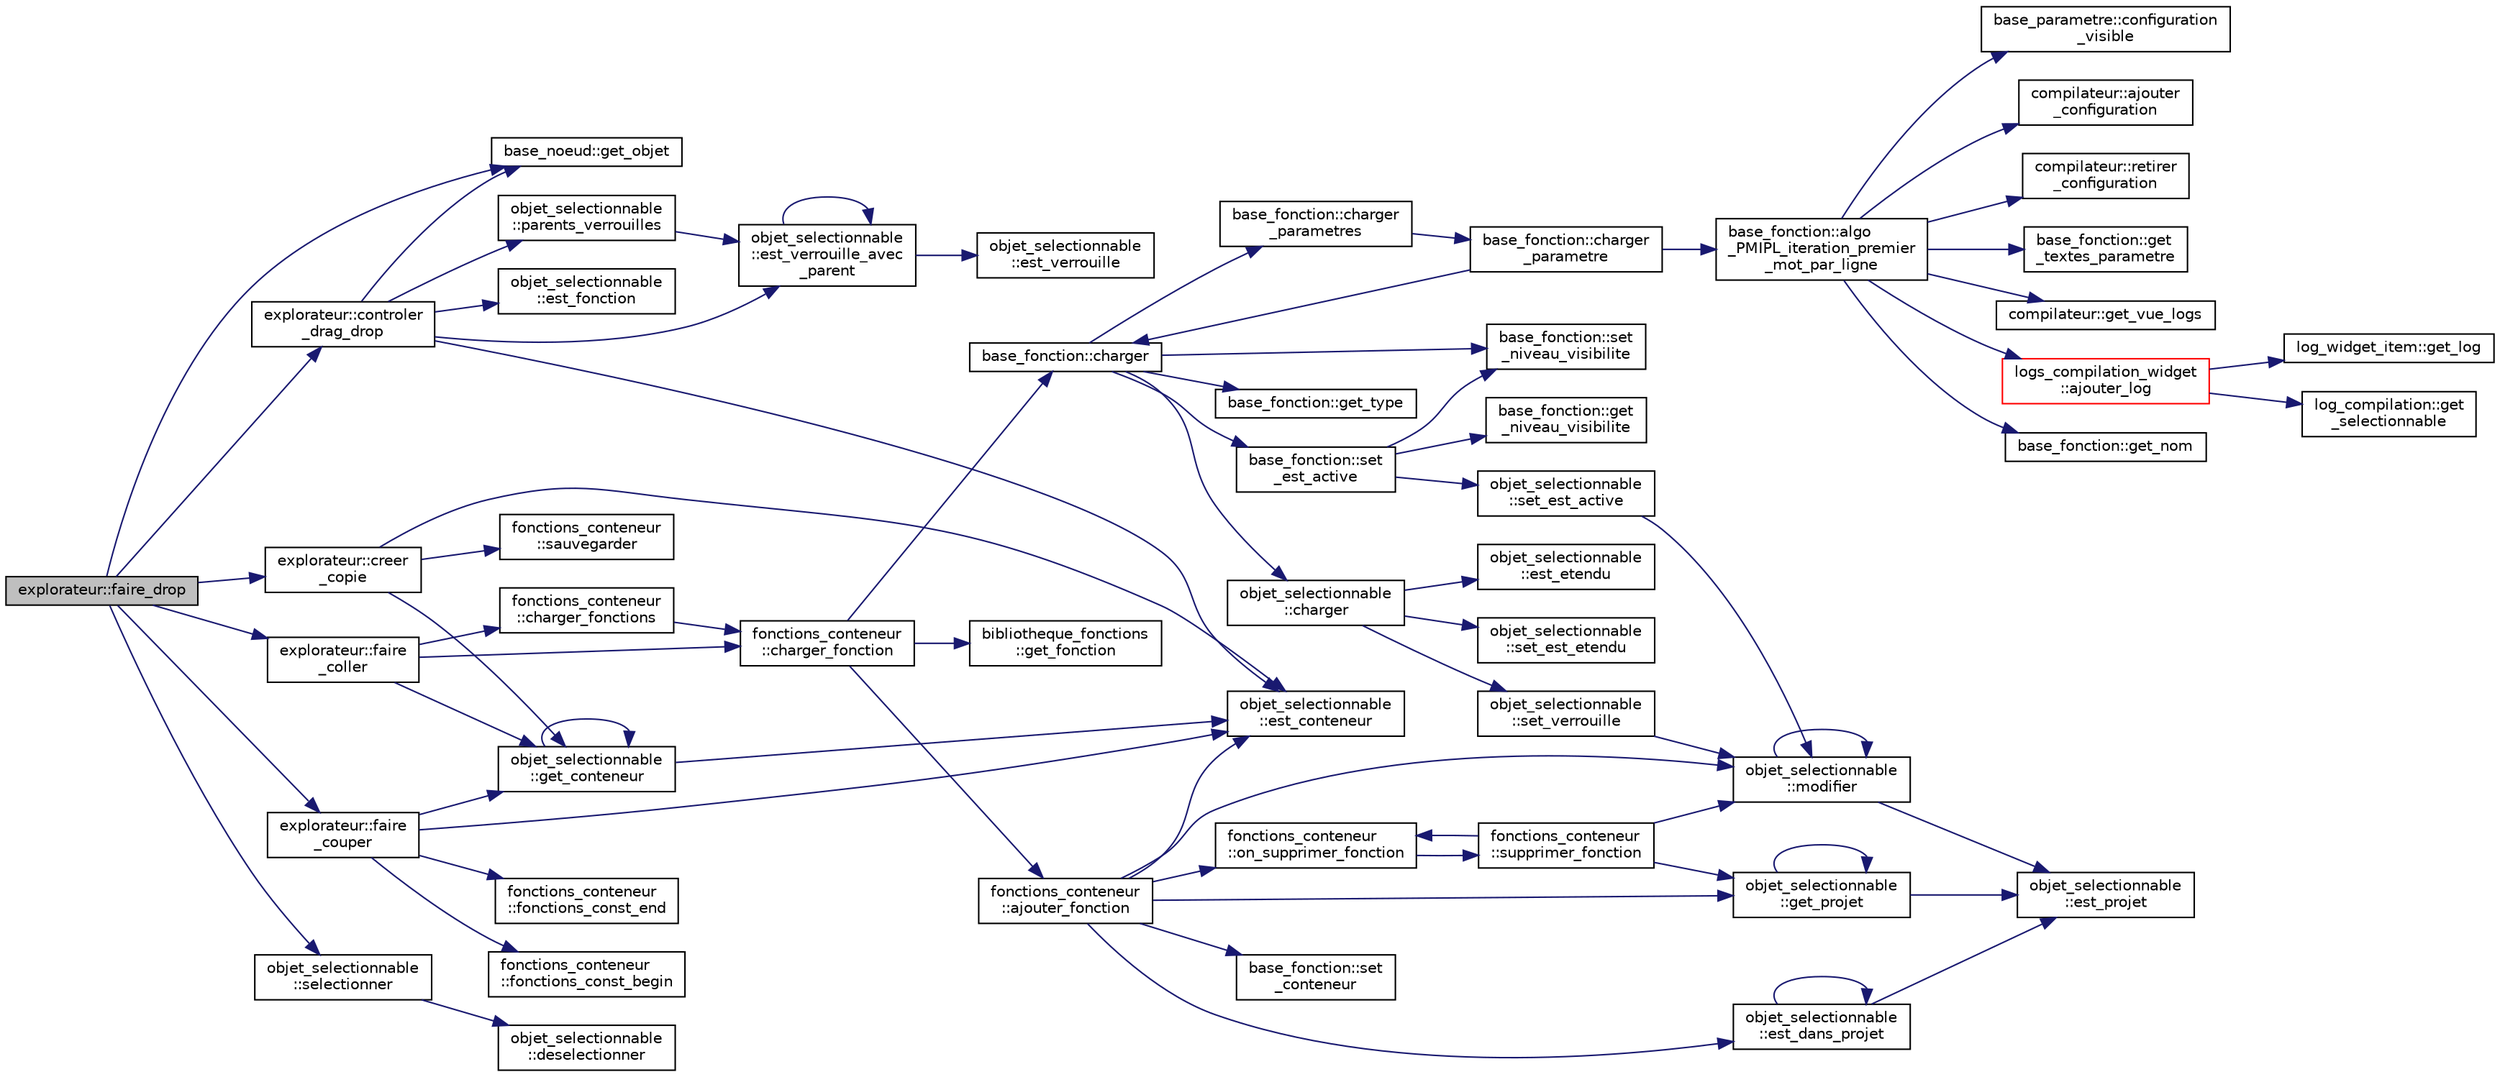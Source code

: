 digraph "explorateur::faire_drop"
{
  edge [fontname="Helvetica",fontsize="10",labelfontname="Helvetica",labelfontsize="10"];
  node [fontname="Helvetica",fontsize="10",shape=record];
  rankdir="LR";
  Node699 [label="explorateur::faire_drop",height=0.2,width=0.4,color="black", fillcolor="grey75", style="filled", fontcolor="black"];
  Node699 -> Node700 [color="midnightblue",fontsize="10",style="solid",fontname="Helvetica"];
  Node700 [label="explorateur::controler\l_drag_drop",height=0.2,width=0.4,color="black", fillcolor="white", style="filled",URL="$classexplorateur.html#ab0c249763cc9518debbbe1b3fd91085c"];
  Node700 -> Node701 [color="midnightblue",fontsize="10",style="solid",fontname="Helvetica"];
  Node701 [label="base_noeud::get_objet",height=0.2,width=0.4,color="black", fillcolor="white", style="filled",URL="$classbase__noeud.html#a762c999077b247ebf1d8c6dd83313ffd"];
  Node700 -> Node702 [color="midnightblue",fontsize="10",style="solid",fontname="Helvetica"];
  Node702 [label="objet_selectionnable\l::est_verrouille_avec\l_parent",height=0.2,width=0.4,color="black", fillcolor="white", style="filled",URL="$classobjet__selectionnable.html#a001c4584a6430689f478544ec560fb7e"];
  Node702 -> Node703 [color="midnightblue",fontsize="10",style="solid",fontname="Helvetica"];
  Node703 [label="objet_selectionnable\l::est_verrouille",height=0.2,width=0.4,color="black", fillcolor="white", style="filled",URL="$classobjet__selectionnable.html#ae9c29950b9e5b582338ac659ecc3e3d6"];
  Node702 -> Node702 [color="midnightblue",fontsize="10",style="solid",fontname="Helvetica"];
  Node700 -> Node704 [color="midnightblue",fontsize="10",style="solid",fontname="Helvetica"];
  Node704 [label="objet_selectionnable\l::est_conteneur",height=0.2,width=0.4,color="black", fillcolor="white", style="filled",URL="$classobjet__selectionnable.html#a2c6b5b342b5f3a9f48893f793f935e0f"];
  Node700 -> Node705 [color="midnightblue",fontsize="10",style="solid",fontname="Helvetica"];
  Node705 [label="objet_selectionnable\l::est_fonction",height=0.2,width=0.4,color="black", fillcolor="white", style="filled",URL="$classobjet__selectionnable.html#a8a235fc5211fbec0347ebe2342e99fa5"];
  Node700 -> Node706 [color="midnightblue",fontsize="10",style="solid",fontname="Helvetica"];
  Node706 [label="objet_selectionnable\l::parents_verrouilles",height=0.2,width=0.4,color="black", fillcolor="white", style="filled",URL="$classobjet__selectionnable.html#ad9357af8b3471529814165378c6ce13d"];
  Node706 -> Node702 [color="midnightblue",fontsize="10",style="solid",fontname="Helvetica"];
  Node699 -> Node707 [color="midnightblue",fontsize="10",style="solid",fontname="Helvetica"];
  Node707 [label="explorateur::creer\l_copie",height=0.2,width=0.4,color="black", fillcolor="white", style="filled",URL="$classexplorateur.html#a3826d13d8738c168bc558eb31da80c27"];
  Node707 -> Node704 [color="midnightblue",fontsize="10",style="solid",fontname="Helvetica"];
  Node707 -> Node708 [color="midnightblue",fontsize="10",style="solid",fontname="Helvetica"];
  Node708 [label="objet_selectionnable\l::get_conteneur",height=0.2,width=0.4,color="black", fillcolor="white", style="filled",URL="$classobjet__selectionnable.html#ab809d020155b7fec48ff3adbe15c9b65"];
  Node708 -> Node704 [color="midnightblue",fontsize="10",style="solid",fontname="Helvetica"];
  Node708 -> Node708 [color="midnightblue",fontsize="10",style="solid",fontname="Helvetica"];
  Node707 -> Node709 [color="midnightblue",fontsize="10",style="solid",fontname="Helvetica"];
  Node709 [label="fonctions_conteneur\l::sauvegarder",height=0.2,width=0.4,color="black", fillcolor="white", style="filled",URL="$classfonctions__conteneur.html#a45ec80993babd844410c429794357871"];
  Node699 -> Node701 [color="midnightblue",fontsize="10",style="solid",fontname="Helvetica"];
  Node699 -> Node710 [color="midnightblue",fontsize="10",style="solid",fontname="Helvetica"];
  Node710 [label="explorateur::faire\l_couper",height=0.2,width=0.4,color="black", fillcolor="white", style="filled",URL="$classexplorateur.html#a3ed6f16c0e32b2eb1750e59feacb52b0"];
  Node710 -> Node704 [color="midnightblue",fontsize="10",style="solid",fontname="Helvetica"];
  Node710 -> Node708 [color="midnightblue",fontsize="10",style="solid",fontname="Helvetica"];
  Node710 -> Node711 [color="midnightblue",fontsize="10",style="solid",fontname="Helvetica"];
  Node711 [label="fonctions_conteneur\l::fonctions_const_begin",height=0.2,width=0.4,color="black", fillcolor="white", style="filled",URL="$classfonctions__conteneur.html#a644a9b41a4edf55ab2c26d18453406a4"];
  Node710 -> Node712 [color="midnightblue",fontsize="10",style="solid",fontname="Helvetica"];
  Node712 [label="fonctions_conteneur\l::fonctions_const_end",height=0.2,width=0.4,color="black", fillcolor="white", style="filled",URL="$classfonctions__conteneur.html#a16bb282bc668c02c0cf9a37864f99b44"];
  Node699 -> Node713 [color="midnightblue",fontsize="10",style="solid",fontname="Helvetica"];
  Node713 [label="objet_selectionnable\l::selectionner",height=0.2,width=0.4,color="black", fillcolor="white", style="filled",URL="$classobjet__selectionnable.html#a645da22be6e3f8747086da238e788fb9"];
  Node713 -> Node714 [color="midnightblue",fontsize="10",style="solid",fontname="Helvetica"];
  Node714 [label="objet_selectionnable\l::deselectionner",height=0.2,width=0.4,color="black", fillcolor="white", style="filled",URL="$classobjet__selectionnable.html#a555085da89b30b07349064bb54a26138"];
  Node699 -> Node715 [color="midnightblue",fontsize="10",style="solid",fontname="Helvetica"];
  Node715 [label="explorateur::faire\l_coller",height=0.2,width=0.4,color="black", fillcolor="white", style="filled",URL="$classexplorateur.html#aacc4e1d3c87901d284230bdd1bbb4c26"];
  Node715 -> Node708 [color="midnightblue",fontsize="10",style="solid",fontname="Helvetica"];
  Node715 -> Node716 [color="midnightblue",fontsize="10",style="solid",fontname="Helvetica"];
  Node716 [label="fonctions_conteneur\l::charger_fonctions",height=0.2,width=0.4,color="black", fillcolor="white", style="filled",URL="$classfonctions__conteneur.html#aeb43e1fd3929d565f33b34db7ce8c583"];
  Node716 -> Node717 [color="midnightblue",fontsize="10",style="solid",fontname="Helvetica"];
  Node717 [label="fonctions_conteneur\l::charger_fonction",height=0.2,width=0.4,color="black", fillcolor="white", style="filled",URL="$classfonctions__conteneur.html#a2e241972228c75c5550287bd0fa6501e"];
  Node717 -> Node718 [color="midnightblue",fontsize="10",style="solid",fontname="Helvetica"];
  Node718 [label="bibliotheque_fonctions\l::get_fonction",height=0.2,width=0.4,color="black", fillcolor="white", style="filled",URL="$classbibliotheque__fonctions.html#a97e2db5603fe4267df7ace47f110b6e0"];
  Node717 -> Node719 [color="midnightblue",fontsize="10",style="solid",fontname="Helvetica"];
  Node719 [label="base_fonction::charger",height=0.2,width=0.4,color="black", fillcolor="white", style="filled",URL="$classbase__fonction.html#a693965131515a05876dd55562cba2757"];
  Node719 -> Node720 [color="midnightblue",fontsize="10",style="solid",fontname="Helvetica"];
  Node720 [label="base_fonction::set\l_niveau_visibilite",height=0.2,width=0.4,color="black", fillcolor="white", style="filled",URL="$classbase__fonction.html#aac434731c9e5d95398d3baae6c74d447"];
  Node719 -> Node721 [color="midnightblue",fontsize="10",style="solid",fontname="Helvetica"];
  Node721 [label="base_fonction::set\l_est_active",height=0.2,width=0.4,color="black", fillcolor="white", style="filled",URL="$classbase__fonction.html#a58252a04c7afea216c29d13132b0d6a2"];
  Node721 -> Node722 [color="midnightblue",fontsize="10",style="solid",fontname="Helvetica"];
  Node722 [label="base_fonction::get\l_niveau_visibilite",height=0.2,width=0.4,color="black", fillcolor="white", style="filled",URL="$classbase__fonction.html#aad1c92b3ed0b589ba58323132ab4aae7"];
  Node721 -> Node720 [color="midnightblue",fontsize="10",style="solid",fontname="Helvetica"];
  Node721 -> Node723 [color="midnightblue",fontsize="10",style="solid",fontname="Helvetica"];
  Node723 [label="objet_selectionnable\l::set_est_active",height=0.2,width=0.4,color="black", fillcolor="white", style="filled",URL="$classobjet__selectionnable.html#acb1bf63e061079a402c929ce346b0b22"];
  Node723 -> Node724 [color="midnightblue",fontsize="10",style="solid",fontname="Helvetica"];
  Node724 [label="objet_selectionnable\l::modifier",height=0.2,width=0.4,color="black", fillcolor="white", style="filled",URL="$classobjet__selectionnable.html#a9f76b8e89231a79c3fc840af874bd868"];
  Node724 -> Node725 [color="midnightblue",fontsize="10",style="solid",fontname="Helvetica"];
  Node725 [label="objet_selectionnable\l::est_projet",height=0.2,width=0.4,color="black", fillcolor="white", style="filled",URL="$classobjet__selectionnable.html#a49ea1a29523e46f099896477a2b43eaa"];
  Node724 -> Node724 [color="midnightblue",fontsize="10",style="solid",fontname="Helvetica"];
  Node719 -> Node726 [color="midnightblue",fontsize="10",style="solid",fontname="Helvetica"];
  Node726 [label="base_fonction::get_type",height=0.2,width=0.4,color="black", fillcolor="white", style="filled",URL="$classbase__fonction.html#a8ed620b54f5ef377c2593952eafd6ad9",tooltip="Retourne le type de la fonction. "];
  Node719 -> Node727 [color="midnightblue",fontsize="10",style="solid",fontname="Helvetica"];
  Node727 [label="objet_selectionnable\l::charger",height=0.2,width=0.4,color="black", fillcolor="white", style="filled",URL="$classobjet__selectionnable.html#a8f3ce3c0cf4e85da9115b7517f9e0e2d"];
  Node727 -> Node728 [color="midnightblue",fontsize="10",style="solid",fontname="Helvetica"];
  Node728 [label="objet_selectionnable\l::est_etendu",height=0.2,width=0.4,color="black", fillcolor="white", style="filled",URL="$classobjet__selectionnable.html#af1e714963d861a9895ff590531396707"];
  Node727 -> Node729 [color="midnightblue",fontsize="10",style="solid",fontname="Helvetica"];
  Node729 [label="objet_selectionnable\l::set_est_etendu",height=0.2,width=0.4,color="black", fillcolor="white", style="filled",URL="$classobjet__selectionnable.html#aafef1c588ce9d5f7956c321799986b9b"];
  Node727 -> Node730 [color="midnightblue",fontsize="10",style="solid",fontname="Helvetica"];
  Node730 [label="objet_selectionnable\l::set_verrouille",height=0.2,width=0.4,color="black", fillcolor="white", style="filled",URL="$classobjet__selectionnable.html#a5d39343f43293805a0b60e8520687d87"];
  Node730 -> Node724 [color="midnightblue",fontsize="10",style="solid",fontname="Helvetica"];
  Node719 -> Node731 [color="midnightblue",fontsize="10",style="solid",fontname="Helvetica"];
  Node731 [label="base_fonction::charger\l_parametres",height=0.2,width=0.4,color="black", fillcolor="white", style="filled",URL="$classbase__fonction.html#a96c37e73c9822d7e9b483ce5fa37bd16"];
  Node731 -> Node732 [color="midnightblue",fontsize="10",style="solid",fontname="Helvetica"];
  Node732 [label="base_fonction::charger\l_parametre",height=0.2,width=0.4,color="black", fillcolor="white", style="filled",URL="$classbase__fonction.html#a46971e37a472f45a8031be6e8aec15f2"];
  Node732 -> Node719 [color="midnightblue",fontsize="10",style="solid",fontname="Helvetica"];
  Node732 -> Node733 [color="midnightblue",fontsize="10",style="solid",fontname="Helvetica"];
  Node733 [label="base_fonction::algo\l_PMIPL_iteration_premier\l_mot_par_ligne",height=0.2,width=0.4,color="black", fillcolor="white", style="filled",URL="$classbase__fonction.html#acd1952a5fbdbf240c596a53591948260",tooltip="Algorithme d&#39;exécution selon un parametre donné dans le cas : premier mot, itération de chaque ligne..."];
  Node733 -> Node734 [color="midnightblue",fontsize="10",style="solid",fontname="Helvetica"];
  Node734 [label="base_fonction::get\l_textes_parametre",height=0.2,width=0.4,color="black", fillcolor="white", style="filled",URL="$classbase__fonction.html#ab3e88cf042d00d3aaa21e6cdbe8dcadd"];
  Node733 -> Node735 [color="midnightblue",fontsize="10",style="solid",fontname="Helvetica"];
  Node735 [label="compilateur::get_vue_logs",height=0.2,width=0.4,color="black", fillcolor="white", style="filled",URL="$classcompilateur.html#a082b5dae21b0b539a159e180164a5f7c",tooltip="Accesseur du widget de la vue des logs. "];
  Node733 -> Node736 [color="midnightblue",fontsize="10",style="solid",fontname="Helvetica"];
  Node736 [label="logs_compilation_widget\l::ajouter_log",height=0.2,width=0.4,color="red", fillcolor="white", style="filled",URL="$classlogs__compilation__widget.html#a51fcc25d77ca9beafc2721d9c84f07a7"];
  Node736 -> Node737 [color="midnightblue",fontsize="10",style="solid",fontname="Helvetica"];
  Node737 [label="log_widget_item::get_log",height=0.2,width=0.4,color="black", fillcolor="white", style="filled",URL="$classlog__widget__item.html#a50885aa7f8b31392370fe1dafe982a62"];
  Node736 -> Node738 [color="midnightblue",fontsize="10",style="solid",fontname="Helvetica"];
  Node738 [label="log_compilation::get\l_selectionnable",height=0.2,width=0.4,color="black", fillcolor="white", style="filled",URL="$classlog__compilation.html#a33648aa43d6eac93335fbf032c581f67",tooltip="Accesseur de l&#39;objet associé. "];
  Node733 -> Node740 [color="midnightblue",fontsize="10",style="solid",fontname="Helvetica"];
  Node740 [label="base_fonction::get_nom",height=0.2,width=0.4,color="black", fillcolor="white", style="filled",URL="$classbase__fonction.html#aa184addbc0e71b3fd255b2f0b9e7c99e",tooltip="Retourne le nom de la fonction. "];
  Node733 -> Node741 [color="midnightblue",fontsize="10",style="solid",fontname="Helvetica"];
  Node741 [label="base_parametre::configuration\l_visible",height=0.2,width=0.4,color="black", fillcolor="white", style="filled",URL="$classbase__parametre.html#a76d6b70f40b18a33f0b0a56e85782a8d"];
  Node733 -> Node742 [color="midnightblue",fontsize="10",style="solid",fontname="Helvetica"];
  Node742 [label="compilateur::ajouter\l_configuration",height=0.2,width=0.4,color="black", fillcolor="white", style="filled",URL="$classcompilateur.html#accedd70b3a5d0cec2ce83fee43a7f160",tooltip="Ajoute une configuration à un couple (fonction, parametre). "];
  Node733 -> Node743 [color="midnightblue",fontsize="10",style="solid",fontname="Helvetica"];
  Node743 [label="compilateur::retirer\l_configuration",height=0.2,width=0.4,color="black", fillcolor="white", style="filled",URL="$classcompilateur.html#a3a044cc8ed2205d842ed8adadf090179",tooltip="Efface la configuration d&#39;un couple (fonction/parametre). "];
  Node717 -> Node744 [color="midnightblue",fontsize="10",style="solid",fontname="Helvetica"];
  Node744 [label="fonctions_conteneur\l::ajouter_fonction",height=0.2,width=0.4,color="black", fillcolor="white", style="filled",URL="$classfonctions__conteneur.html#a5498a158c4d4f16fc63e54809ce381d5"];
  Node744 -> Node745 [color="midnightblue",fontsize="10",style="solid",fontname="Helvetica"];
  Node745 [label="base_fonction::set\l_conteneur",height=0.2,width=0.4,color="black", fillcolor="white", style="filled",URL="$classbase__fonction.html#aa487a07ab1961bfbdf04ddd3c72b4d3c"];
  Node744 -> Node704 [color="midnightblue",fontsize="10",style="solid",fontname="Helvetica"];
  Node744 -> Node746 [color="midnightblue",fontsize="10",style="solid",fontname="Helvetica"];
  Node746 [label="fonctions_conteneur\l::on_supprimer_fonction",height=0.2,width=0.4,color="black", fillcolor="white", style="filled",URL="$classfonctions__conteneur.html#a138f2393529381205980123dff37d99e"];
  Node746 -> Node747 [color="midnightblue",fontsize="10",style="solid",fontname="Helvetica"];
  Node747 [label="fonctions_conteneur\l::supprimer_fonction",height=0.2,width=0.4,color="black", fillcolor="white", style="filled",URL="$classfonctions__conteneur.html#a807b51ba64dd85bb844c44cfe2d0f116"];
  Node747 -> Node746 [color="midnightblue",fontsize="10",style="solid",fontname="Helvetica"];
  Node747 -> Node748 [color="midnightblue",fontsize="10",style="solid",fontname="Helvetica"];
  Node748 [label="objet_selectionnable\l::get_projet",height=0.2,width=0.4,color="black", fillcolor="white", style="filled",URL="$classobjet__selectionnable.html#ab48a75e720955aebe27f720dfaa5e78e"];
  Node748 -> Node725 [color="midnightblue",fontsize="10",style="solid",fontname="Helvetica"];
  Node748 -> Node748 [color="midnightblue",fontsize="10",style="solid",fontname="Helvetica"];
  Node747 -> Node724 [color="midnightblue",fontsize="10",style="solid",fontname="Helvetica"];
  Node744 -> Node749 [color="midnightblue",fontsize="10",style="solid",fontname="Helvetica"];
  Node749 [label="objet_selectionnable\l::est_dans_projet",height=0.2,width=0.4,color="black", fillcolor="white", style="filled",URL="$classobjet__selectionnable.html#aab2318fe95dbe865acf0f021e8acaf2d"];
  Node749 -> Node725 [color="midnightblue",fontsize="10",style="solid",fontname="Helvetica"];
  Node749 -> Node749 [color="midnightblue",fontsize="10",style="solid",fontname="Helvetica"];
  Node744 -> Node748 [color="midnightblue",fontsize="10",style="solid",fontname="Helvetica"];
  Node744 -> Node724 [color="midnightblue",fontsize="10",style="solid",fontname="Helvetica"];
  Node715 -> Node717 [color="midnightblue",fontsize="10",style="solid",fontname="Helvetica"];
}
